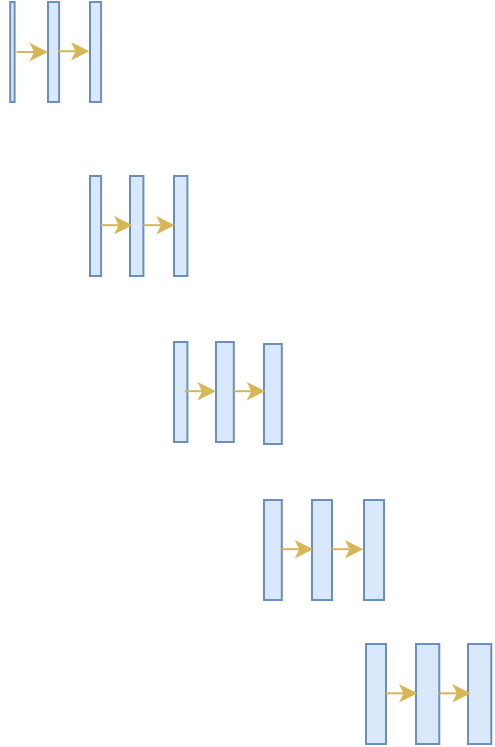 <mxfile version="24.0.1" type="device">
  <diagram name="Página-1" id="tYmLiEwEMPGMQ0-EJTuI">
    <mxGraphModel dx="1012" dy="636" grid="1" gridSize="10" guides="1" tooltips="1" connect="1" arrows="1" fold="1" page="1" pageScale="8" pageWidth="1200" pageHeight="1600" math="0" shadow="0">
      <root>
        <mxCell id="0" />
        <mxCell id="1" parent="0" />
        <mxCell id="JifNjsEfJaHmQElctE8R-52" value="" style="rounded=0;whiteSpace=wrap;html=1;fillColor=#dae8fc;strokeColor=#6c8ebf;perimeterSpacing=3;" vertex="1" parent="1">
          <mxGeometry x="141.1" y="770" width="2.2" height="50" as="geometry" />
        </mxCell>
        <mxCell id="JifNjsEfJaHmQElctE8R-57" value="" style="rounded=0;whiteSpace=wrap;html=1;fillColor=#dae8fc;strokeColor=#6c8ebf;perimeterSpacing=3;" vertex="1" parent="1">
          <mxGeometry x="223.0" y="940" width="6.7" height="50" as="geometry" />
        </mxCell>
        <mxCell id="JifNjsEfJaHmQElctE8R-58" value="" style="rounded=0;whiteSpace=wrap;html=1;fillColor=#dae8fc;strokeColor=#6c8ebf;perimeterSpacing=3;" vertex="1" parent="1">
          <mxGeometry x="268" y="1019" width="8.9" height="50" as="geometry" />
        </mxCell>
        <mxCell id="JifNjsEfJaHmQElctE8R-59" value="" style="rounded=0;whiteSpace=wrap;html=1;fillColor=#dae8fc;strokeColor=#6c8ebf;perimeterSpacing=3;" vertex="1" parent="1">
          <mxGeometry x="181" y="857" width="5.55" height="50" as="geometry" />
        </mxCell>
        <mxCell id="JifNjsEfJaHmQElctE8R-60" value="" style="rounded=0;whiteSpace=wrap;html=1;fillColor=#dae8fc;strokeColor=#6c8ebf;perimeterSpacing=3;" vertex="1" parent="1">
          <mxGeometry x="319" y="1091" width="10" height="50" as="geometry" />
        </mxCell>
        <mxCell id="JifNjsEfJaHmQElctE8R-61" value="" style="rounded=0;whiteSpace=wrap;html=1;fillColor=#dae8fc;strokeColor=#6c8ebf;perimeterSpacing=3;" vertex="1" parent="1">
          <mxGeometry x="160" y="770" width="5.55" height="50" as="geometry" />
        </mxCell>
        <mxCell id="JifNjsEfJaHmQElctE8R-62" value="" style="rounded=0;whiteSpace=wrap;html=1;fillColor=#dae8fc;strokeColor=#6c8ebf;perimeterSpacing=3;" vertex="1" parent="1">
          <mxGeometry x="181" y="770" width="5.55" height="50" as="geometry" />
        </mxCell>
        <mxCell id="JifNjsEfJaHmQElctE8R-66" value="" style="endArrow=classic;html=1;rounded=0;exitX=1;exitY=0.5;exitDx=0;exitDy=0;entryX=0;entryY=0.5;entryDx=0;entryDy=0;fillColor=#fff2cc;strokeColor=#d6b656;" edge="1" parent="1">
          <mxGeometry width="50" height="50" relative="1" as="geometry">
            <mxPoint x="144.3" y="795" as="sourcePoint" />
            <mxPoint x="160" y="795" as="targetPoint" />
          </mxGeometry>
        </mxCell>
        <mxCell id="JifNjsEfJaHmQElctE8R-67" value="" style="endArrow=classic;html=1;rounded=0;exitX=1;exitY=0.5;exitDx=0;exitDy=0;entryX=0;entryY=0.5;entryDx=0;entryDy=0;fillColor=#fff2cc;strokeColor=#d6b656;" edge="1" parent="1">
          <mxGeometry width="50" height="50" relative="1" as="geometry">
            <mxPoint x="165.03" y="794.6" as="sourcePoint" />
            <mxPoint x="180.73" y="794.6" as="targetPoint" />
          </mxGeometry>
        </mxCell>
        <mxCell id="JifNjsEfJaHmQElctE8R-70" value="" style="rounded=0;whiteSpace=wrap;html=1;fillColor=#dae8fc;strokeColor=#6c8ebf;perimeterSpacing=3;" vertex="1" parent="1">
          <mxGeometry x="201.0" y="857" width="6.7" height="50" as="geometry" />
        </mxCell>
        <mxCell id="JifNjsEfJaHmQElctE8R-71" value="" style="rounded=0;whiteSpace=wrap;html=1;fillColor=#dae8fc;strokeColor=#6c8ebf;perimeterSpacing=3;" vertex="1" parent="1">
          <mxGeometry x="223.0" y="857" width="6.7" height="50" as="geometry" />
        </mxCell>
        <mxCell id="JifNjsEfJaHmQElctE8R-75" value="" style="endArrow=classic;html=1;rounded=0;exitX=1;exitY=0.5;exitDx=0;exitDy=0;entryX=0;entryY=0.5;entryDx=0;entryDy=0;fillColor=#fff2cc;strokeColor=#d6b656;" edge="1" parent="1">
          <mxGeometry width="50" height="50" relative="1" as="geometry">
            <mxPoint x="186.55" y="881.6" as="sourcePoint" />
            <mxPoint x="202.25" y="881.6" as="targetPoint" />
          </mxGeometry>
        </mxCell>
        <mxCell id="JifNjsEfJaHmQElctE8R-76" value="" style="endArrow=classic;html=1;rounded=0;exitX=1;exitY=0.5;exitDx=0;exitDy=0;entryX=0;entryY=0.5;entryDx=0;entryDy=0;fillColor=#fff2cc;strokeColor=#d6b656;" edge="1" parent="1">
          <mxGeometry width="50" height="50" relative="1" as="geometry">
            <mxPoint x="207.7" y="881.6" as="sourcePoint" />
            <mxPoint x="223.4" y="881.6" as="targetPoint" />
          </mxGeometry>
        </mxCell>
        <mxCell id="JifNjsEfJaHmQElctE8R-77" value="" style="rounded=0;whiteSpace=wrap;html=1;fillColor=#dae8fc;strokeColor=#6c8ebf;perimeterSpacing=3;" vertex="1" parent="1">
          <mxGeometry x="244" y="940" width="8.9" height="50" as="geometry" />
        </mxCell>
        <mxCell id="JifNjsEfJaHmQElctE8R-78" value="" style="rounded=0;whiteSpace=wrap;html=1;fillColor=#dae8fc;strokeColor=#6c8ebf;perimeterSpacing=3;" vertex="1" parent="1">
          <mxGeometry x="268" y="941" width="8.9" height="50" as="geometry" />
        </mxCell>
        <mxCell id="JifNjsEfJaHmQElctE8R-79" value="" style="endArrow=classic;html=1;rounded=0;exitX=1;exitY=0.5;exitDx=0;exitDy=0;entryX=0;entryY=0.5;entryDx=0;entryDy=0;fillColor=#fff2cc;strokeColor=#d6b656;" edge="1" parent="1">
          <mxGeometry width="50" height="50" relative="1" as="geometry">
            <mxPoint x="228.3" y="964.6" as="sourcePoint" />
            <mxPoint x="244" y="964.6" as="targetPoint" />
          </mxGeometry>
        </mxCell>
        <mxCell id="JifNjsEfJaHmQElctE8R-80" value="" style="endArrow=classic;html=1;rounded=0;exitX=1;exitY=0.5;exitDx=0;exitDy=0;entryX=0;entryY=0.5;entryDx=0;entryDy=0;fillColor=#fff2cc;strokeColor=#d6b656;" edge="1" parent="1">
          <mxGeometry width="50" height="50" relative="1" as="geometry">
            <mxPoint x="252.9" y="964.6" as="sourcePoint" />
            <mxPoint x="268.6" y="964.6" as="targetPoint" />
          </mxGeometry>
        </mxCell>
        <mxCell id="JifNjsEfJaHmQElctE8R-83" value="" style="rounded=0;whiteSpace=wrap;html=1;fillColor=#dae8fc;strokeColor=#6c8ebf;perimeterSpacing=3;" vertex="1" parent="1">
          <mxGeometry x="292" y="1019" width="10" height="50" as="geometry" />
        </mxCell>
        <mxCell id="JifNjsEfJaHmQElctE8R-84" value="" style="rounded=0;whiteSpace=wrap;html=1;fillColor=#dae8fc;strokeColor=#6c8ebf;perimeterSpacing=3;" vertex="1" parent="1">
          <mxGeometry x="318" y="1019" width="10" height="50" as="geometry" />
        </mxCell>
        <mxCell id="JifNjsEfJaHmQElctE8R-85" value="" style="endArrow=classic;html=1;rounded=0;exitX=1;exitY=0.5;exitDx=0;exitDy=0;entryX=0;entryY=0.5;entryDx=0;entryDy=0;fillColor=#fff2cc;strokeColor=#d6b656;" edge="1" parent="1">
          <mxGeometry width="50" height="50" relative="1" as="geometry">
            <mxPoint x="276.9" y="1043.6" as="sourcePoint" />
            <mxPoint x="292.6" y="1043.6" as="targetPoint" />
          </mxGeometry>
        </mxCell>
        <mxCell id="JifNjsEfJaHmQElctE8R-86" value="" style="endArrow=classic;html=1;rounded=0;exitX=1;exitY=0.5;exitDx=0;exitDy=0;entryX=0;entryY=0.5;entryDx=0;entryDy=0;fillColor=#fff2cc;strokeColor=#d6b656;" edge="1" parent="1">
          <mxGeometry width="50" height="50" relative="1" as="geometry">
            <mxPoint x="302.0" y="1043.6" as="sourcePoint" />
            <mxPoint x="317.7" y="1043.6" as="targetPoint" />
          </mxGeometry>
        </mxCell>
        <mxCell id="JifNjsEfJaHmQElctE8R-88" value="" style="rounded=0;whiteSpace=wrap;html=1;fillColor=#dae8fc;strokeColor=#6c8ebf;perimeterSpacing=3;" vertex="1" parent="1">
          <mxGeometry x="344" y="1091" width="11.65" height="50" as="geometry" />
        </mxCell>
        <mxCell id="JifNjsEfJaHmQElctE8R-89" value="" style="rounded=0;whiteSpace=wrap;html=1;fillColor=#dae8fc;strokeColor=#6c8ebf;perimeterSpacing=3;" vertex="1" parent="1">
          <mxGeometry x="370" y="1091" width="11.65" height="50" as="geometry" />
        </mxCell>
        <mxCell id="JifNjsEfJaHmQElctE8R-91" value="" style="endArrow=classic;html=1;rounded=0;exitX=1;exitY=0.5;exitDx=0;exitDy=0;entryX=0;entryY=0.5;entryDx=0;entryDy=0;fillColor=#fff2cc;strokeColor=#d6b656;" edge="1" parent="1">
          <mxGeometry width="50" height="50" relative="1" as="geometry">
            <mxPoint x="329" y="1115.67" as="sourcePoint" />
            <mxPoint x="344.7" y="1115.67" as="targetPoint" />
          </mxGeometry>
        </mxCell>
        <mxCell id="JifNjsEfJaHmQElctE8R-92" value="" style="endArrow=classic;html=1;rounded=0;exitX=1;exitY=0.5;exitDx=0;exitDy=0;entryX=0;entryY=0.5;entryDx=0;entryDy=0;fillColor=#fff2cc;strokeColor=#d6b656;" edge="1" parent="1">
          <mxGeometry width="50" height="50" relative="1" as="geometry">
            <mxPoint x="355.65" y="1115.67" as="sourcePoint" />
            <mxPoint x="371.35" y="1115.67" as="targetPoint" />
          </mxGeometry>
        </mxCell>
      </root>
    </mxGraphModel>
  </diagram>
</mxfile>
